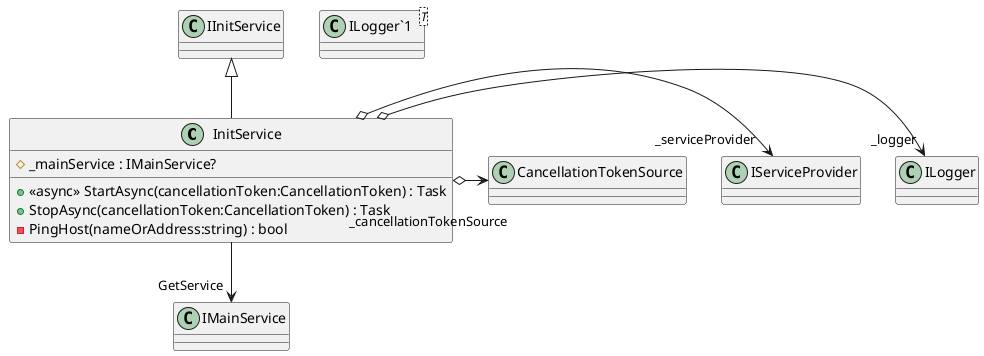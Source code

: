 @startuml
class InitService {
    # _mainService : IMainService?
    + <<async>> StartAsync(cancellationToken:CancellationToken) : Task
    + StopAsync(cancellationToken:CancellationToken) : Task
    - PingHost(nameOrAddress:string) : bool
}
class "ILogger`1"<T> {
}
IInitService <|-- InitService
InitService o-> "_logger" ILogger
InitService o-> "_serviceProvider" IServiceProvider
InitService o-> "_cancellationTokenSource" CancellationTokenSource
InitService --> "GetService" IMainService
@enduml
